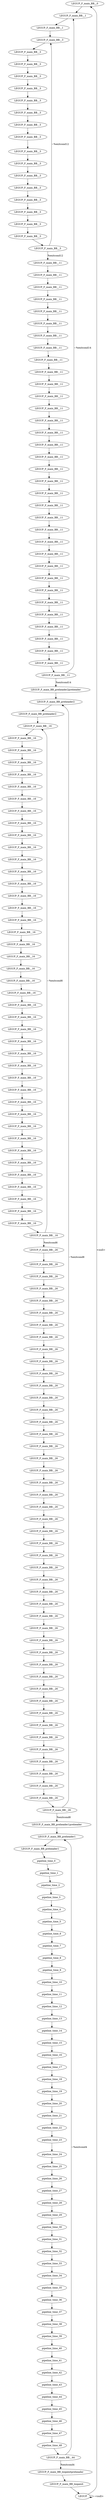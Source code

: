 digraph {
Node0x261dbe0[label="LEGUP_F_main_BB__0"];
Node0x2621760[label="LEGUP"];
Node0x2621760 -> Node0x261dbe0[label="<null>"];
Node0x2621760 -> Node0x2621760[label="~<null>"];
Node0x261dce0[label="LEGUP_F_main_BB__1"];
Node0x261dbe0 -> Node0x261dce0;
Node0x2625840[label="LEGUP_F_main_BB__1"];
Node0x261dce0 -> Node0x2625840;
Node0x2625940[label="LEGUP_F_main_BB__3"];
Node0x2625840 -> Node0x2625940;
Node0x2625a40[label="LEGUP_F_main_BB__3"];
Node0x2625940 -> Node0x2625a40;
Node0x25ddb20[label="LEGUP_F_main_BB__3"];
Node0x2625a40 -> Node0x25ddb20;
Node0x25ddc20[label="LEGUP_F_main_BB__3"];
Node0x25ddb20 -> Node0x25ddc20;
Node0x25ddd20[label="LEGUP_F_main_BB__3"];
Node0x25ddc20 -> Node0x25ddd20;
Node0x25dde20[label="LEGUP_F_main_BB__3"];
Node0x25ddd20 -> Node0x25dde20;
Node0x26196a0[label="LEGUP_F_main_BB__3"];
Node0x25dde20 -> Node0x26196a0;
Node0x26197a0[label="LEGUP_F_main_BB__3"];
Node0x26196a0 -> Node0x26197a0;
Node0x26198a0[label="LEGUP_F_main_BB__3"];
Node0x26197a0 -> Node0x26198a0;
Node0x26199a0[label="LEGUP_F_main_BB__3"];
Node0x26198a0 -> Node0x26199a0;
Node0x2619aa0[label="LEGUP_F_main_BB__3"];
Node0x26199a0 -> Node0x2619aa0;
Node0x25f1f70[label="LEGUP_F_main_BB__3"];
Node0x2619aa0 -> Node0x25f1f70;
Node0x25f2070[label="LEGUP_F_main_BB__3"];
Node0x25f1f70 -> Node0x25f2070;
Node0x25f2170[label="LEGUP_F_main_BB__3"];
Node0x25f2070 -> Node0x25f2170;
Node0x25f2270[label="LEGUP_F_main_BB__3"];
Node0x25f2170 -> Node0x25f2270;
Node0x25f2370[label="LEGUP_F_main_BB__3"];
Node0x25f2270 -> Node0x25f2370;
Node0x25f2470[label="LEGUP_F_main_BB__3"];
Node0x25f2370 -> Node0x25f2470;
Node0x25f2570[label="LEGUP_F_main_BB__3"];
Node0x25f2470 -> Node0x25f2570;
Node0x25f2670[label="LEGUP_F_main_BB__11"];
Node0x25f2570 -> Node0x25f2670[label="%exitcond12"];
Node0x25f2570 -> Node0x2625940[label="~%exitcond12"];
Node0x25f2770[label="LEGUP_F_main_BB__11"];
Node0x25f2670 -> Node0x25f2770;
Node0x25f2870[label="LEGUP_F_main_BB__11"];
Node0x25f2770 -> Node0x25f2870;
Node0x25f2970[label="LEGUP_F_main_BB__11"];
Node0x25f2870 -> Node0x25f2970;
Node0x25f2a70[label="LEGUP_F_main_BB__11"];
Node0x25f2970 -> Node0x25f2a70;
Node0x25f2b70[label="LEGUP_F_main_BB__11"];
Node0x25f2a70 -> Node0x25f2b70;
Node0x25f2c70[label="LEGUP_F_main_BB__11"];
Node0x25f2b70 -> Node0x25f2c70;
Node0x25f2d70[label="LEGUP_F_main_BB__11"];
Node0x25f2c70 -> Node0x25f2d70;
Node0x25f2e70[label="LEGUP_F_main_BB__11"];
Node0x25f2d70 -> Node0x25f2e70;
Node0x25f2f70[label="LEGUP_F_main_BB__11"];
Node0x25f2e70 -> Node0x25f2f70;
Node0x25f3070[label="LEGUP_F_main_BB__11"];
Node0x25f2f70 -> Node0x25f3070;
Node0x25f3170[label="LEGUP_F_main_BB__11"];
Node0x25f3070 -> Node0x25f3170;
Node0x25f3270[label="LEGUP_F_main_BB__11"];
Node0x25f3170 -> Node0x25f3270;
Node0x25f3370[label="LEGUP_F_main_BB__11"];
Node0x25f3270 -> Node0x25f3370;
Node0x25f3470[label="LEGUP_F_main_BB__11"];
Node0x25f3370 -> Node0x25f3470;
Node0x25f3570[label="LEGUP_F_main_BB__11"];
Node0x25f3470 -> Node0x25f3570;
Node0x25f3670[label="LEGUP_F_main_BB__11"];
Node0x25f3570 -> Node0x25f3670;
Node0x25f3770[label="LEGUP_F_main_BB__11"];
Node0x25f3670 -> Node0x25f3770;
Node0x25f3870[label="LEGUP_F_main_BB__11"];
Node0x25f3770 -> Node0x25f3870;
Node0x25f3970[label="LEGUP_F_main_BB__11"];
Node0x25f3870 -> Node0x25f3970;
Node0x25f3a70[label="LEGUP_F_main_BB__11"];
Node0x25f3970 -> Node0x25f3a70;
Node0x25f3b70[label="LEGUP_F_main_BB__11"];
Node0x25f3a70 -> Node0x25f3b70;
Node0x25f3df0[label="LEGUP_F_main_BB__11"];
Node0x25f3b70 -> Node0x25f3df0;
Node0x2625b40[label="LEGUP_F_main_BB__11"];
Node0x25f3df0 -> Node0x2625b40;
Node0x261b4c0[label="LEGUP_F_main_BB__11"];
Node0x2625b40 -> Node0x261b4c0;
Node0x261b590[label="LEGUP_F_main_BB__11"];
Node0x261b4c0 -> Node0x261b590;
Node0x261b660[label="LEGUP_F_main_BB__11"];
Node0x261b590 -> Node0x261b660;
Node0x25f6740[label="LEGUP_F_main_BB__11"];
Node0x261b660 -> Node0x25f6740;
Node0x25f6810[label="LEGUP_F_main_BB__11"];
Node0x25f6740 -> Node0x25f6810;
Node0x25f68e0[label="LEGUP_F_main_BB__11"];
Node0x25f6810 -> Node0x25f68e0;
Node0x25f69b0[label="LEGUP_F_main_BB__11"];
Node0x25f68e0 -> Node0x25f69b0;
Node0x25f6a80[label="LEGUP_F_main_BB__11"];
Node0x25f69b0 -> Node0x25f6a80;
Node0x25f6b50[label="LEGUP_F_main_BB__11"];
Node0x25f6a80 -> Node0x25f6b50;
Node0x25f6c20[label="LEGUP_F_main_BB__11"];
Node0x25f6b50 -> Node0x25f6c20;
Node0x25f6cf0[label="LEGUP_F_main_BB__11"];
Node0x25f6c20 -> Node0x25f6cf0;
Node0x25f6dc0[label="LEGUP_F_main_BB_preheader2preheader"];
Node0x25f6cf0 -> Node0x25f6dc0[label="%exitcond14"];
Node0x25f6cf0 -> Node0x261dce0[label="~%exitcond14"];
Node0x25f6e90[label="LEGUP_F_main_BB_preheader2"];
Node0x25f6dc0 -> Node0x25f6e90;
Node0x25f6f60[label="LEGUP_F_main_BB_preheader2"];
Node0x25f6e90 -> Node0x25f6f60;
Node0x25f7030[label="LEGUP_F_main_BB__16"];
Node0x25f6f60 -> Node0x25f7030;
Node0x25f7100[label="LEGUP_F_main_BB__16"];
Node0x25f7030 -> Node0x25f7100;
Node0x25f71d0[label="LEGUP_F_main_BB__16"];
Node0x25f7100 -> Node0x25f71d0;
Node0x25f72a0[label="LEGUP_F_main_BB__16"];
Node0x25f71d0 -> Node0x25f72a0;
Node0x25f7370[label="LEGUP_F_main_BB__16"];
Node0x25f72a0 -> Node0x25f7370;
Node0x25f7440[label="LEGUP_F_main_BB__16"];
Node0x25f7370 -> Node0x25f7440;
Node0x25f7510[label="LEGUP_F_main_BB__16"];
Node0x25f7440 -> Node0x25f7510;
Node0x25f75e0[label="LEGUP_F_main_BB__16"];
Node0x25f7510 -> Node0x25f75e0;
Node0x25f76b0[label="LEGUP_F_main_BB__16"];
Node0x25f75e0 -> Node0x25f76b0;
Node0x25f7780[label="LEGUP_F_main_BB__16"];
Node0x25f76b0 -> Node0x25f7780;
Node0x25f7850[label="LEGUP_F_main_BB__16"];
Node0x25f7780 -> Node0x25f7850;
Node0x25f7920[label="LEGUP_F_main_BB__16"];
Node0x25f7850 -> Node0x25f7920;
Node0x25f79f0[label="LEGUP_F_main_BB__16"];
Node0x25f7920 -> Node0x25f79f0;
Node0x25f7ac0[label="LEGUP_F_main_BB__16"];
Node0x25f79f0 -> Node0x25f7ac0;
Node0x25f7b90[label="LEGUP_F_main_BB__16"];
Node0x25f7ac0 -> Node0x25f7b90;
Node0x25f7c60[label="LEGUP_F_main_BB__16"];
Node0x25f7b90 -> Node0x25f7c60;
Node0x25f7d30[label="LEGUP_F_main_BB__16"];
Node0x25f7c60 -> Node0x25f7d30;
Node0x25f7e00[label="LEGUP_F_main_BB__16"];
Node0x25f7d30 -> Node0x25f7e00;
Node0x25f7f10[label="LEGUP_F_main_BB__16"];
Node0x25f7e00 -> Node0x25f7f10;
Node0x25f8020[label="LEGUP_F_main_BB__16"];
Node0x25f7f10 -> Node0x25f8020;
Node0x25f8130[label="LEGUP_F_main_BB__16"];
Node0x25f8020 -> Node0x25f8130;
Node0x25f8240[label="LEGUP_F_main_BB__16"];
Node0x25f8130 -> Node0x25f8240;
Node0x25f8350[label="LEGUP_F_main_BB__16"];
Node0x25f8240 -> Node0x25f8350;
Node0x25f8460[label="LEGUP_F_main_BB__16"];
Node0x25f8350 -> Node0x25f8460;
Node0x25f8570[label="LEGUP_F_main_BB__16"];
Node0x25f8460 -> Node0x25f8570;
Node0x25f8680[label="LEGUP_F_main_BB__16"];
Node0x25f8570 -> Node0x25f8680;
Node0x25f8790[label="LEGUP_F_main_BB__16"];
Node0x25f8680 -> Node0x25f8790;
Node0x25f88a0[label="LEGUP_F_main_BB__16"];
Node0x25f8790 -> Node0x25f88a0;
Node0x25f89b0[label="LEGUP_F_main_BB__16"];
Node0x25f88a0 -> Node0x25f89b0;
Node0x25f8ac0[label="LEGUP_F_main_BB__16"];
Node0x25f89b0 -> Node0x25f8ac0;
Node0x25f8bd0[label="LEGUP_F_main_BB__16"];
Node0x25f8ac0 -> Node0x25f8bd0;
Node0x25f8ce0[label="LEGUP_F_main_BB__16"];
Node0x25f8bd0 -> Node0x25f8ce0;
Node0x25f8df0[label="LEGUP_F_main_BB__16"];
Node0x25f8ce0 -> Node0x25f8df0;
Node0x25f8f00[label="LEGUP_F_main_BB__16"];
Node0x25f8df0 -> Node0x25f8f00;
Node0x25f9010[label="LEGUP_F_main_BB__16"];
Node0x25f8f00 -> Node0x25f9010;
Node0x25f9120[label="LEGUP_F_main_BB__16"];
Node0x25f9010 -> Node0x25f9120;
Node0x25f9230[label="LEGUP_F_main_BB__16"];
Node0x25f9120 -> Node0x25f9230;
Node0x25f9340[label="LEGUP_F_main_BB__16"];
Node0x25f9230 -> Node0x25f9340;
Node0x25f9450[label="LEGUP_F_main_BB__16"];
Node0x25f9340 -> Node0x25f9450;
Node0x25f9560[label="LEGUP_F_main_BB__16"];
Node0x25f9450 -> Node0x25f9560;
Node0x25f9670[label="LEGUP_F_main_BB__16"];
Node0x25f9560 -> Node0x25f9670;
Node0x25f9780[label="LEGUP_F_main_BB__16"];
Node0x25f9670 -> Node0x25f9780;
Node0x25f9890[label="LEGUP_F_main_BB__16"];
Node0x25f9780 -> Node0x25f9890;
Node0x25f99a0[label="LEGUP_F_main_BB__26"];
Node0x25f9890 -> Node0x25f99a0[label="%exitcond6"];
Node0x25f9890 -> Node0x25f7030[label="~%exitcond6"];
Node0x25f9ab0[label="LEGUP_F_main_BB__26"];
Node0x25f99a0 -> Node0x25f9ab0;
Node0x25f9bc0[label="LEGUP_F_main_BB__26"];
Node0x25f9ab0 -> Node0x25f9bc0;
Node0x25f9cd0[label="LEGUP_F_main_BB__26"];
Node0x25f9bc0 -> Node0x25f9cd0;
Node0x25f9de0[label="LEGUP_F_main_BB__26"];
Node0x25f9cd0 -> Node0x25f9de0;
Node0x25f9ef0[label="LEGUP_F_main_BB__26"];
Node0x25f9de0 -> Node0x25f9ef0;
Node0x25fa000[label="LEGUP_F_main_BB__26"];
Node0x25f9ef0 -> Node0x25fa000;
Node0x25fa110[label="LEGUP_F_main_BB__26"];
Node0x25fa000 -> Node0x25fa110;
Node0x25fa220[label="LEGUP_F_main_BB__26"];
Node0x25fa110 -> Node0x25fa220;
Node0x25fa330[label="LEGUP_F_main_BB__26"];
Node0x25fa220 -> Node0x25fa330;
Node0x25fa440[label="LEGUP_F_main_BB__26"];
Node0x25fa330 -> Node0x25fa440;
Node0x25fa550[label="LEGUP_F_main_BB__26"];
Node0x25fa440 -> Node0x25fa550;
Node0x25fa660[label="LEGUP_F_main_BB__26"];
Node0x25fa550 -> Node0x25fa660;
Node0x25fa770[label="LEGUP_F_main_BB__26"];
Node0x25fa660 -> Node0x25fa770;
Node0x25fa880[label="LEGUP_F_main_BB__26"];
Node0x25fa770 -> Node0x25fa880;
Node0x25fa990[label="LEGUP_F_main_BB__26"];
Node0x25fa880 -> Node0x25fa990;
Node0x25faaa0[label="LEGUP_F_main_BB__26"];
Node0x25fa990 -> Node0x25faaa0;
Node0x25fabb0[label="LEGUP_F_main_BB__26"];
Node0x25faaa0 -> Node0x25fabb0;
Node0x25facc0[label="LEGUP_F_main_BB__26"];
Node0x25fabb0 -> Node0x25facc0;
Node0x25fadd0[label="LEGUP_F_main_BB__26"];
Node0x25facc0 -> Node0x25fadd0;
Node0x25faee0[label="LEGUP_F_main_BB__26"];
Node0x25fadd0 -> Node0x25faee0;
Node0x25faff0[label="LEGUP_F_main_BB__26"];
Node0x25faee0 -> Node0x25faff0;
Node0x25fb100[label="LEGUP_F_main_BB__26"];
Node0x25faff0 -> Node0x25fb100;
Node0x25fb210[label="LEGUP_F_main_BB__26"];
Node0x25fb100 -> Node0x25fb210;
Node0x25fb320[label="LEGUP_F_main_BB__26"];
Node0x25fb210 -> Node0x25fb320;
Node0x25fb430[label="LEGUP_F_main_BB__26"];
Node0x25fb320 -> Node0x25fb430;
Node0x25fb540[label="LEGUP_F_main_BB__26"];
Node0x25fb430 -> Node0x25fb540;
Node0x25fb650[label="LEGUP_F_main_BB__26"];
Node0x25fb540 -> Node0x25fb650;
Node0x25fb760[label="LEGUP_F_main_BB__26"];
Node0x25fb650 -> Node0x25fb760;
Node0x25fb870[label="LEGUP_F_main_BB__26"];
Node0x25fb760 -> Node0x25fb870;
Node0x25fb980[label="LEGUP_F_main_BB__26"];
Node0x25fb870 -> Node0x25fb980;
Node0x25fba90[label="LEGUP_F_main_BB__26"];
Node0x25fb980 -> Node0x25fba90;
Node0x25fbba0[label="LEGUP_F_main_BB__26"];
Node0x25fba90 -> Node0x25fbba0;
Node0x25fbcb0[label="LEGUP_F_main_BB__26"];
Node0x25fbba0 -> Node0x25fbcb0;
Node0x25fbdc0[label="LEGUP_F_main_BB__26"];
Node0x25fbcb0 -> Node0x25fbdc0;
Node0x25fbed0[label="LEGUP_F_main_BB__26"];
Node0x25fbdc0 -> Node0x25fbed0;
Node0x25fbfe0[label="LEGUP_F_main_BB__26"];
Node0x25fbed0 -> Node0x25fbfe0;
Node0x25fc0f0[label="LEGUP_F_main_BB__26"];
Node0x25fbfe0 -> Node0x25fc0f0;
Node0x25fc200[label="LEGUP_F_main_BB__26"];
Node0x25fc0f0 -> Node0x25fc200;
Node0x25fc310[label="LEGUP_F_main_BB__26"];
Node0x25fc200 -> Node0x25fc310;
Node0x25fc420[label="LEGUP_F_main_BB__26"];
Node0x25fc310 -> Node0x25fc420;
Node0x25fc530[label="LEGUP_F_main_BB__26"];
Node0x25fc420 -> Node0x25fc530;
Node0x25fc640[label="LEGUP_F_main_BB__26"];
Node0x25fc530 -> Node0x25fc640;
Node0x25fc750[label="LEGUP_F_main_BB__26"];
Node0x25fc640 -> Node0x25fc750;
Node0x25fc860[label="LEGUP_F_main_BB__26"];
Node0x25fc750 -> Node0x25fc860;
Node0x25fc970[label="LEGUP_F_main_BB__26"];
Node0x25fc860 -> Node0x25fc970;
Node0x25fca80[label="LEGUP_F_main_BB__26"];
Node0x25fc970 -> Node0x25fca80;
Node0x25fcb90[label="LEGUP_F_main_BB_preheader1preheader"];
Node0x25fca80 -> Node0x25fcb90[label="%exitcond8"];
Node0x25fca80 -> Node0x25f6e90[label="~%exitcond8"];
Node0x25fcca0[label="LEGUP_F_main_BB_preheader1"];
Node0x25fcb90 -> Node0x25fcca0;
Node0x25fcdb0[label="LEGUP_F_main_BB_preheader1"];
Node0x25fcca0 -> Node0x25fcdb0;
Node0x25ddfd0[label="pipeline_time_0"];
Node0x25fcdb0 -> Node0x25ddfd0;
Node0x25f3ec0[label="pipeline_time_1"];
Node0x25ddfd0 -> Node0x25f3ec0;
Node0x25de6d0[label="pipeline_time_2"];
Node0x25f3ec0 -> Node0x25de6d0;
Node0x25de7a0[label="pipeline_time_3"];
Node0x25de6d0 -> Node0x25de7a0;
Node0x25de870[label="pipeline_time_4"];
Node0x25de7a0 -> Node0x25de870;
Node0x25de940[label="pipeline_time_5"];
Node0x25de870 -> Node0x25de940;
Node0x25dea10[label="pipeline_time_6"];
Node0x25de940 -> Node0x25dea10;
Node0x25deae0[label="pipeline_time_7"];
Node0x25dea10 -> Node0x25deae0;
Node0x261d8c0[label="pipeline_time_8"];
Node0x25deae0 -> Node0x261d8c0;
Node0x25dfc50[label="pipeline_time_9"];
Node0x261d8c0 -> Node0x25dfc50;
Node0x25dfd20[label="pipeline_time_10"];
Node0x25dfc50 -> Node0x25dfd20;
Node0x25dfdf0[label="pipeline_time_11"];
Node0x25dfd20 -> Node0x25dfdf0;
Node0x25dfec0[label="pipeline_time_12"];
Node0x25dfdf0 -> Node0x25dfec0;
Node0x25dff90[label="pipeline_time_13"];
Node0x25dfec0 -> Node0x25dff90;
Node0x25e0060[label="pipeline_time_14"];
Node0x25dff90 -> Node0x25e0060;
Node0x25e0130[label="pipeline_time_15"];
Node0x25e0060 -> Node0x25e0130;
Node0x25e0200[label="pipeline_time_16"];
Node0x25e0130 -> Node0x25e0200;
Node0x25e02d0[label="pipeline_time_17"];
Node0x25e0200 -> Node0x25e02d0;
Node0x25e03a0[label="pipeline_time_18"];
Node0x25e02d0 -> Node0x25e03a0;
Node0x25e0470[label="pipeline_time_19"];
Node0x25e03a0 -> Node0x25e0470;
Node0x25e0540[label="pipeline_time_20"];
Node0x25e0470 -> Node0x25e0540;
Node0x25e0610[label="pipeline_time_21"];
Node0x25e0540 -> Node0x25e0610;
Node0x25e06e0[label="pipeline_time_22"];
Node0x25e0610 -> Node0x25e06e0;
Node0x25e07b0[label="pipeline_time_23"];
Node0x25e06e0 -> Node0x25e07b0;
Node0x25e0880[label="pipeline_time_24"];
Node0x25e07b0 -> Node0x25e0880;
Node0x25e0950[label="pipeline_time_25"];
Node0x25e0880 -> Node0x25e0950;
Node0x25e0a20[label="pipeline_time_26"];
Node0x25e0950 -> Node0x25e0a20;
Node0x25e0af0[label="pipeline_time_27"];
Node0x25e0a20 -> Node0x25e0af0;
Node0x25e0bc0[label="pipeline_time_28"];
Node0x25e0af0 -> Node0x25e0bc0;
Node0x25e0c90[label="pipeline_time_29"];
Node0x25e0bc0 -> Node0x25e0c90;
Node0x25e0d60[label="pipeline_time_30"];
Node0x25e0c90 -> Node0x25e0d60;
Node0x25e0e30[label="pipeline_time_31"];
Node0x25e0d60 -> Node0x25e0e30;
Node0x25e0f00[label="pipeline_time_32"];
Node0x25e0e30 -> Node0x25e0f00;
Node0x25e0fd0[label="pipeline_time_33"];
Node0x25e0f00 -> Node0x25e0fd0;
Node0x25e10a0[label="pipeline_time_34"];
Node0x25e0fd0 -> Node0x25e10a0;
Node0x25e1170[label="pipeline_time_35"];
Node0x25e10a0 -> Node0x25e1170;
Node0x25e1240[label="pipeline_time_36"];
Node0x25e1170 -> Node0x25e1240;
Node0x25e1310[label="pipeline_time_37"];
Node0x25e1240 -> Node0x25e1310;
Node0x25e13e0[label="pipeline_time_38"];
Node0x25e1310 -> Node0x25e13e0;
Node0x25e14b0[label="pipeline_time_39"];
Node0x25e13e0 -> Node0x25e14b0;
Node0x25e1580[label="pipeline_time_40"];
Node0x25e14b0 -> Node0x25e1580;
Node0x25e1650[label="pipeline_time_41"];
Node0x25e1580 -> Node0x25e1650;
Node0x25e1720[label="pipeline_time_42"];
Node0x25e1650 -> Node0x25e1720;
Node0x25e17f0[label="pipeline_time_43"];
Node0x25e1720 -> Node0x25e17f0;
Node0x25e18c0[label="pipeline_time_44"];
Node0x25e17f0 -> Node0x25e18c0;
Node0x25e1990[label="pipeline_time_45"];
Node0x25e18c0 -> Node0x25e1990;
Node0x25e1a60[label="pipeline_time_46"];
Node0x25e1990 -> Node0x25e1a60;
Node0x25e1b30[label="pipeline_time_47"];
Node0x25e1a60 -> Node0x25e1b30;
Node0x25e1c00[label="pipeline_time_48"];
Node0x25e1b30 -> Node0x25e1c00;
Node0x25de0e0[label="LEGUP_F_main_BB__44"];
Node0x25e1c00 -> Node0x25de0e0;
Node0x25de1f0[label="LEGUP_F_main_BB_loopexitpreheader"];
Node0x25de0e0 -> Node0x25de1f0[label="%exitcond4"];
Node0x25de0e0 -> Node0x25fcca0[label="~%exitcond4"];
Node0x25de300[label="LEGUP_F_main_BB_loopexit"];
Node0x25de1f0 -> Node0x25de300;
Node0x25de300 -> Node0x2621760;
}
